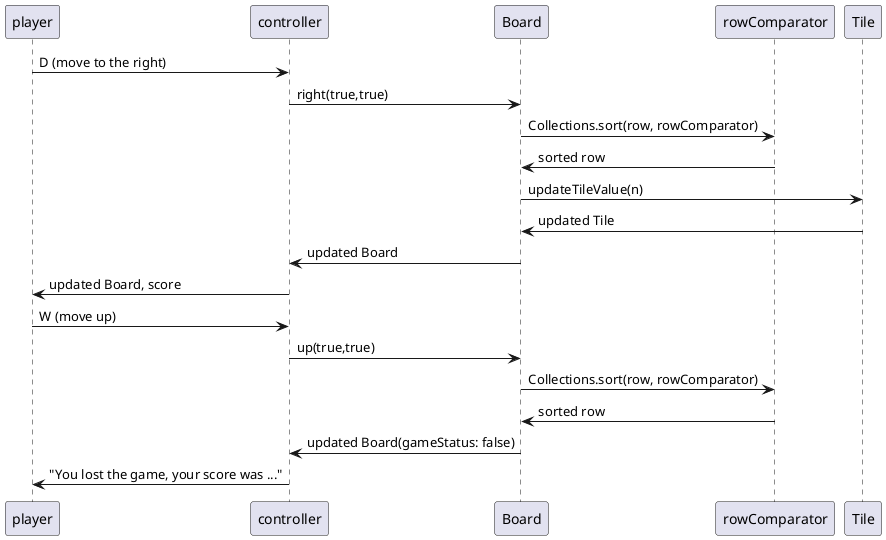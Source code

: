 @startuml 2048

player -> controller : D (move to the right)
    controller -> Board : right(true,true)
        Board -> rowComparator : Collections.sort(row, rowComparator) 
        Board <- rowComparator : sorted row
            Board -> Tile : updateTileValue(n)
            Board <- Tile : updated Tile
    controller <- Board : updated Board
player <- controller : updated Board, score

player -> controller : W (move up)
    controller -> Board : up(true,true)
        Board -> rowComparator : Collections.sort(row, rowComparator) 
        Board <- rowComparator : sorted row
    controller <- Board : updated Board(gameStatus: false)
player <- controller : "You lost the game, your score was ..."
@enduml